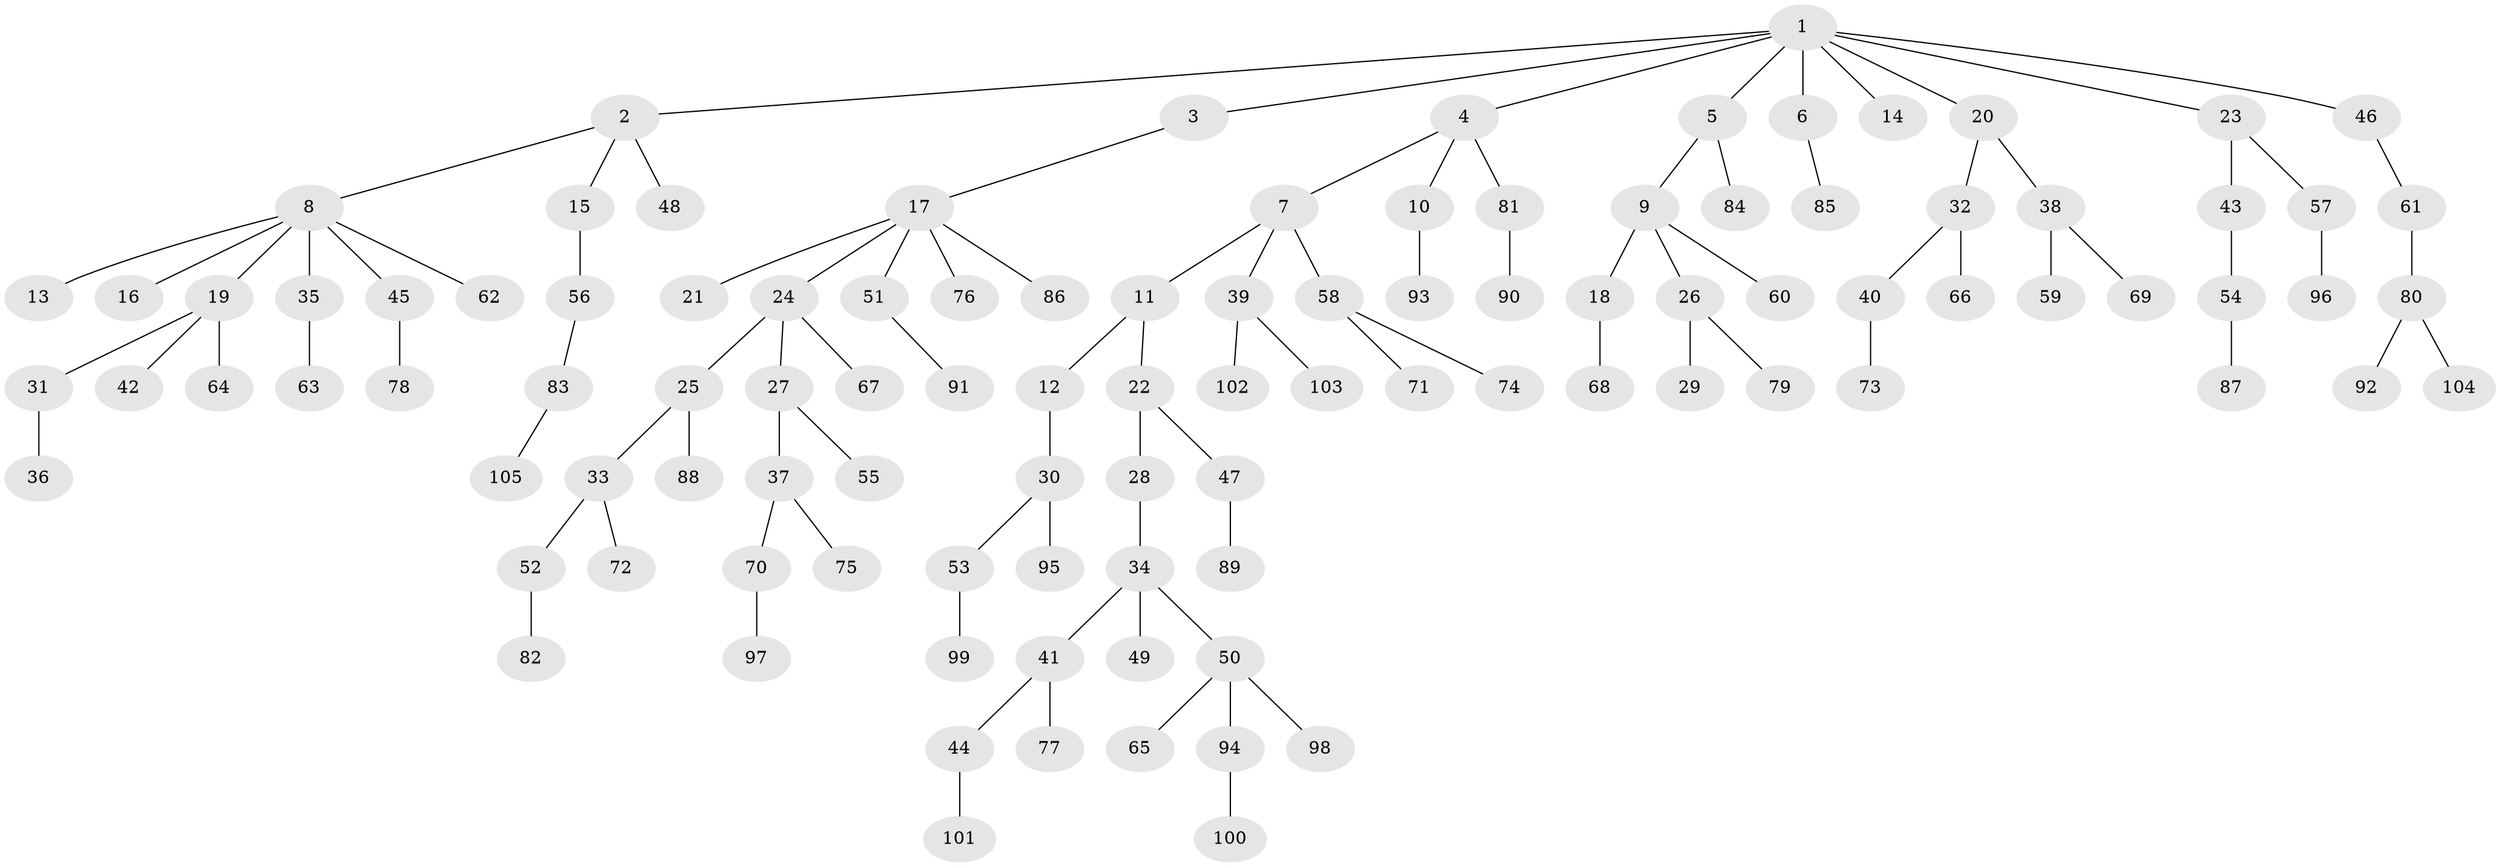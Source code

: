 // coarse degree distribution, {8: 0.013333333333333334, 3: 0.2, 2: 0.28, 4: 0.02666666666666667, 1: 0.4533333333333333, 6: 0.013333333333333334, 5: 0.013333333333333334}
// Generated by graph-tools (version 1.1) at 2025/51/03/04/25 22:51:53]
// undirected, 105 vertices, 104 edges
graph export_dot {
  node [color=gray90,style=filled];
  1;
  2;
  3;
  4;
  5;
  6;
  7;
  8;
  9;
  10;
  11;
  12;
  13;
  14;
  15;
  16;
  17;
  18;
  19;
  20;
  21;
  22;
  23;
  24;
  25;
  26;
  27;
  28;
  29;
  30;
  31;
  32;
  33;
  34;
  35;
  36;
  37;
  38;
  39;
  40;
  41;
  42;
  43;
  44;
  45;
  46;
  47;
  48;
  49;
  50;
  51;
  52;
  53;
  54;
  55;
  56;
  57;
  58;
  59;
  60;
  61;
  62;
  63;
  64;
  65;
  66;
  67;
  68;
  69;
  70;
  71;
  72;
  73;
  74;
  75;
  76;
  77;
  78;
  79;
  80;
  81;
  82;
  83;
  84;
  85;
  86;
  87;
  88;
  89;
  90;
  91;
  92;
  93;
  94;
  95;
  96;
  97;
  98;
  99;
  100;
  101;
  102;
  103;
  104;
  105;
  1 -- 2;
  1 -- 3;
  1 -- 4;
  1 -- 5;
  1 -- 6;
  1 -- 14;
  1 -- 20;
  1 -- 23;
  1 -- 46;
  2 -- 8;
  2 -- 15;
  2 -- 48;
  3 -- 17;
  4 -- 7;
  4 -- 10;
  4 -- 81;
  5 -- 9;
  5 -- 84;
  6 -- 85;
  7 -- 11;
  7 -- 39;
  7 -- 58;
  8 -- 13;
  8 -- 16;
  8 -- 19;
  8 -- 35;
  8 -- 45;
  8 -- 62;
  9 -- 18;
  9 -- 26;
  9 -- 60;
  10 -- 93;
  11 -- 12;
  11 -- 22;
  12 -- 30;
  15 -- 56;
  17 -- 21;
  17 -- 24;
  17 -- 51;
  17 -- 76;
  17 -- 86;
  18 -- 68;
  19 -- 31;
  19 -- 42;
  19 -- 64;
  20 -- 32;
  20 -- 38;
  22 -- 28;
  22 -- 47;
  23 -- 43;
  23 -- 57;
  24 -- 25;
  24 -- 27;
  24 -- 67;
  25 -- 33;
  25 -- 88;
  26 -- 29;
  26 -- 79;
  27 -- 37;
  27 -- 55;
  28 -- 34;
  30 -- 53;
  30 -- 95;
  31 -- 36;
  32 -- 40;
  32 -- 66;
  33 -- 52;
  33 -- 72;
  34 -- 41;
  34 -- 49;
  34 -- 50;
  35 -- 63;
  37 -- 70;
  37 -- 75;
  38 -- 59;
  38 -- 69;
  39 -- 102;
  39 -- 103;
  40 -- 73;
  41 -- 44;
  41 -- 77;
  43 -- 54;
  44 -- 101;
  45 -- 78;
  46 -- 61;
  47 -- 89;
  50 -- 65;
  50 -- 94;
  50 -- 98;
  51 -- 91;
  52 -- 82;
  53 -- 99;
  54 -- 87;
  56 -- 83;
  57 -- 96;
  58 -- 71;
  58 -- 74;
  61 -- 80;
  70 -- 97;
  80 -- 92;
  80 -- 104;
  81 -- 90;
  83 -- 105;
  94 -- 100;
}
